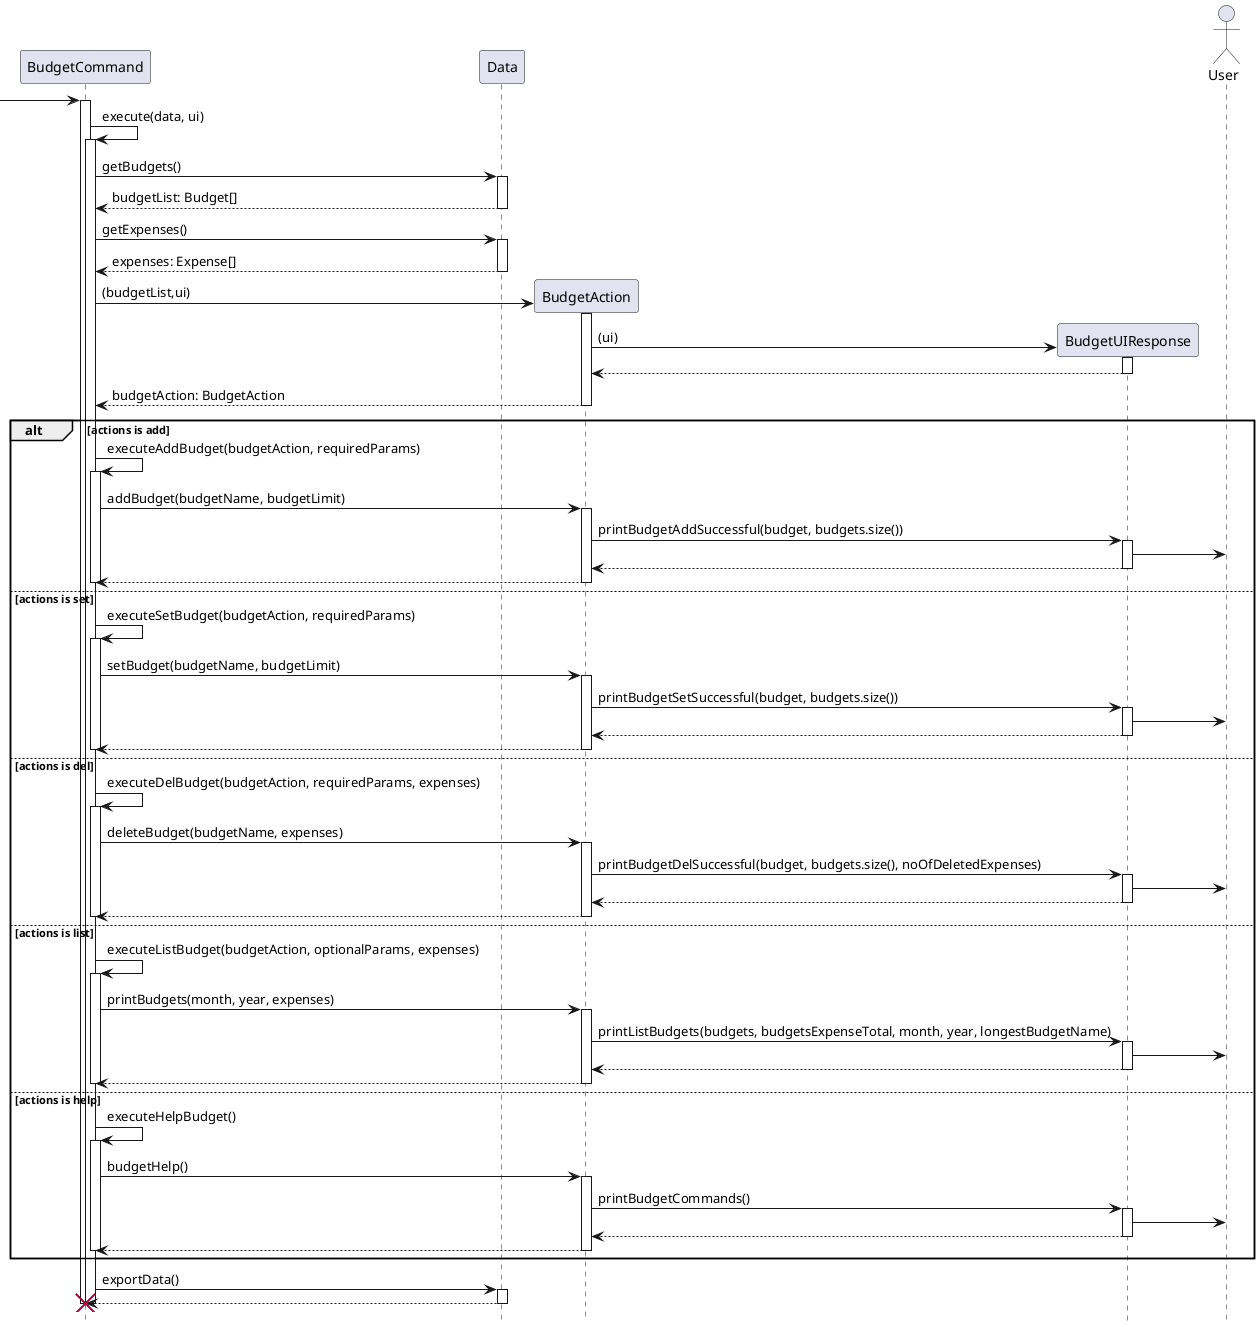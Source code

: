 @startuml

hide footbox

participant BudgetCommand
participant Data
participant BudgetAction
participant BudgetUIResponse
actor User

 -> "BudgetCommand":

activate "BudgetCommand"
"BudgetCommand" -> "BudgetCommand": execute(data, ui)
activate  "BudgetCommand"
"BudgetCommand" -> "Data": getBudgets()
activate "Data"
return budgetList: Budget[]
deactivate "Data"


"BudgetCommand" -> "Data": getExpenses()
activate "Data"
return expenses: Expense[]

"BudgetCommand" -> "BudgetAction" ** : (budgetList,ui)
activate "BudgetAction"

"BudgetAction" -> "BudgetUIResponse" ** : (ui)
activate "BudgetUIResponse"
"BudgetUIResponse" --> "BudgetAction"
deactivate "BudgetUIResponse"

return budgetAction: BudgetAction
deactivate "BudgetAction"


alt actions is add
"BudgetCommand" -> "BudgetCommand": executeAddBudget(budgetAction, requiredParams)
activate "BudgetCommand"
"BudgetCommand" -> "BudgetAction" : addBudget(budgetName, budgetLimit)
activate "BudgetAction"
"BudgetAction" -> "BudgetUIResponse" : printBudgetAddSuccessful(budget, budgets.size())
activate "BudgetUIResponse"
"BudgetUIResponse" -> User
return
return

deactivate "BudgetCommand"

else actions is set
"BudgetCommand" -> "BudgetCommand": executeSetBudget(budgetAction, requiredParams)
activate "BudgetCommand"
"BudgetCommand" -> "BudgetAction" : setBudget(budgetName, budgetLimit)
activate "BudgetAction"
"BudgetAction" -> "BudgetUIResponse" : printBudgetSetSuccessful(budget, budgets.size())
activate "BudgetUIResponse"
"BudgetUIResponse" -> User
return
return

deactivate "BudgetCommand"

else actions is del
"BudgetCommand" -> "BudgetCommand": executeDelBudget(budgetAction, requiredParams, expenses)
activate "BudgetCommand"
"BudgetCommand" -> "BudgetAction" : deleteBudget(budgetName, expenses)
activate "BudgetAction"
"BudgetAction" -> "BudgetUIResponse" : printBudgetDelSuccessful(budget, budgets.size(), noOfDeletedExpenses)
activate "BudgetUIResponse"
"BudgetUIResponse" -> User
return
return

deactivate "BudgetCommand"

else actions is list
"BudgetCommand" -> "BudgetCommand": executeListBudget(budgetAction, optionalParams, expenses)
activate "BudgetCommand"
"BudgetCommand" -> "BudgetAction" : printBudgets(month, year, expenses)
activate "BudgetAction"
"BudgetAction" -> "BudgetUIResponse" : printListBudgets(budgets, budgetsExpenseTotal, month, year, longestBudgetName)
activate "BudgetUIResponse"
"BudgetUIResponse" -> User
return
return

deactivate "BudgetCommand"

else actions is help
"BudgetCommand" -> "BudgetCommand": executeHelpBudget()
activate "BudgetCommand"
"BudgetCommand" -> "BudgetAction" : budgetHelp()
activate "BudgetAction"
"BudgetAction" -> "BudgetUIResponse" : printBudgetCommands()
activate "BudgetUIResponse"
"BudgetUIResponse" -> User
return
return

deactivate "BudgetCommand"
end

"BudgetCommand" -> "Data": exportData()
activate "Data"
return
deactivate "Data"

destroy "BudgetCommand"
deactivate "BudgetCommand"

@enduml